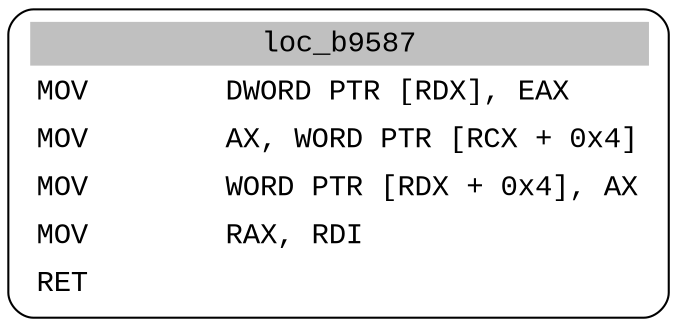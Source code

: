 digraph asm_graph {
1941 [
shape="Mrecord" fontname="Courier New"label =<<table border="0" cellborder="0" cellpadding="3"><tr><td align="center" colspan="2" bgcolor="grey">loc_b9587</td></tr><tr><td align="left">MOV        DWORD PTR [RDX], EAX</td></tr><tr><td align="left">MOV        AX, WORD PTR [RCX + 0x4]</td></tr><tr><td align="left">MOV        WORD PTR [RDX + 0x4], AX</td></tr><tr><td align="left">MOV        RAX, RDI</td></tr><tr><td align="left">RET        </td></tr></table>> ];
}
